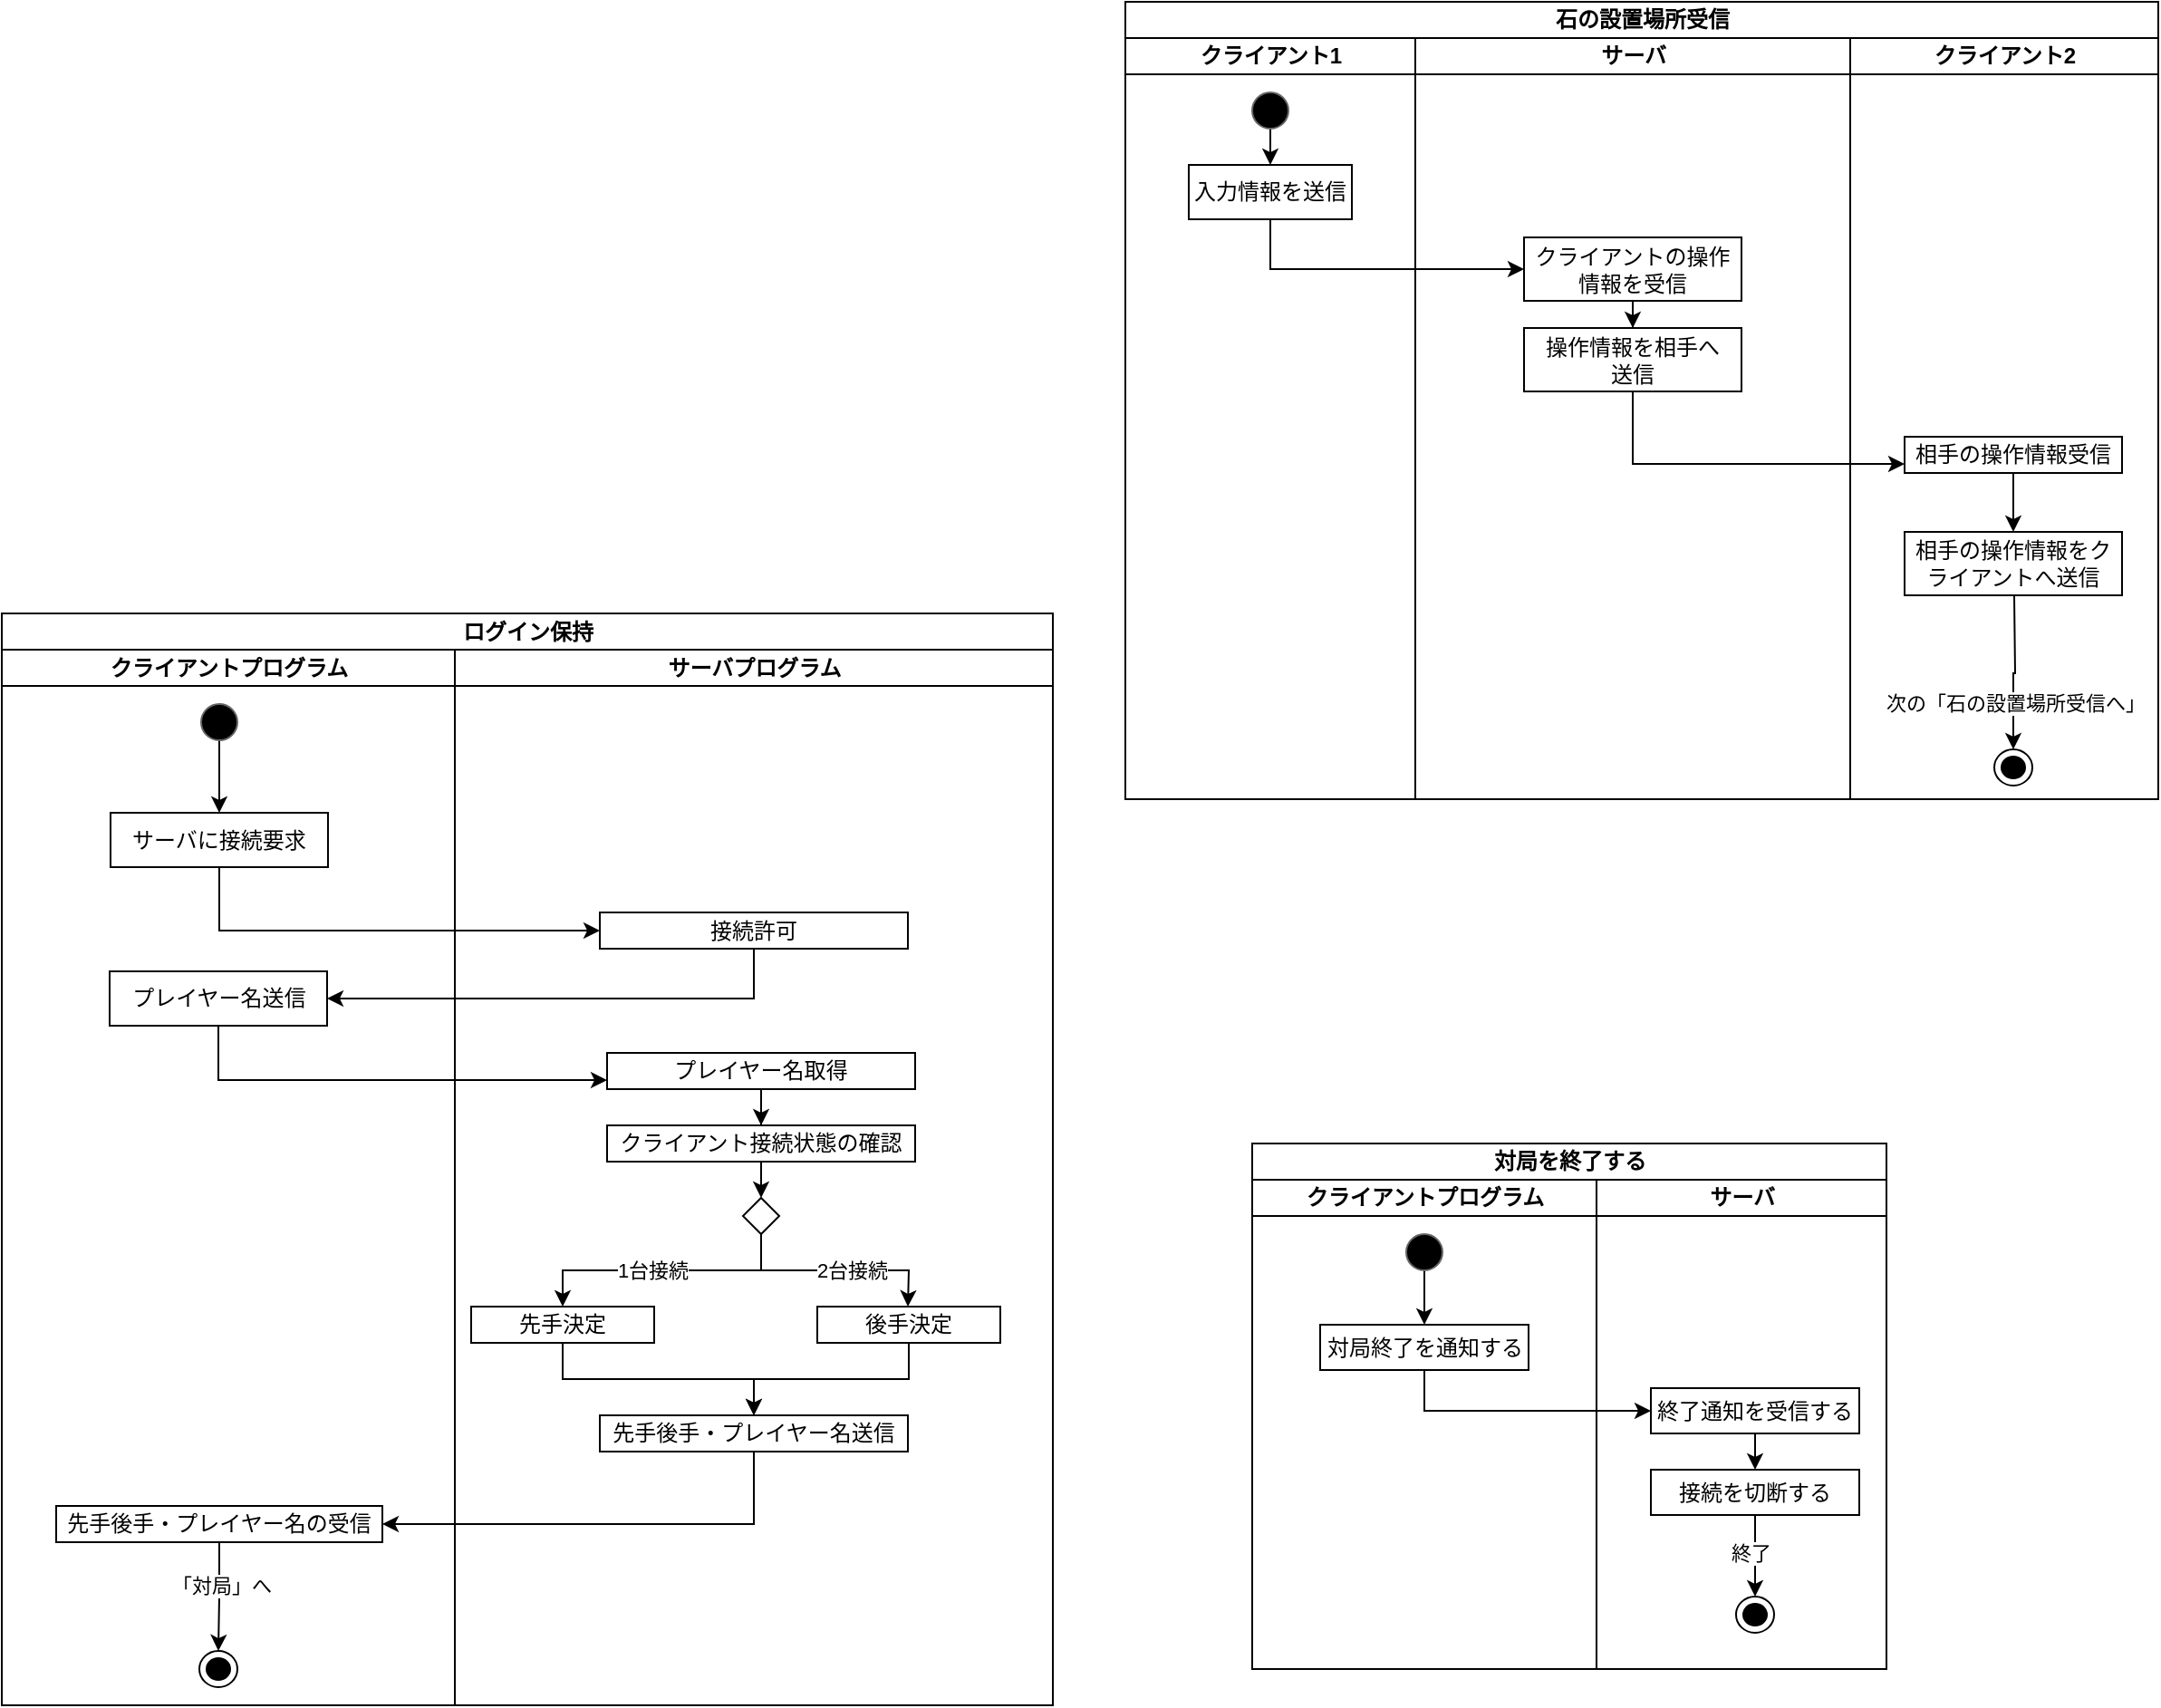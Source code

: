 <mxfile version="26.2.12">
  <diagram name="ページ1" id="blJo8V8RZGlDzMt2KCXf">
    <mxGraphModel grid="1" page="1" gridSize="10" guides="1" tooltips="1" connect="1" arrows="1" fold="1" pageScale="1" pageWidth="827" pageHeight="1169" math="0" shadow="0">
      <root>
        <mxCell id="0" />
        <mxCell id="1" parent="0" />
        <mxCell id="ICABriZi5GorXYD_xj9T-27" value="ログイン保持" style="swimlane;childLayout=stackLayout;resizeParent=1;resizeParentMax=0;startSize=20;html=1;" vertex="1" parent="1">
          <mxGeometry x="60" y="357.5" width="580" height="602.5" as="geometry" />
        </mxCell>
        <mxCell id="ICABriZi5GorXYD_xj9T-30" value="クライアントプログラム" style="swimlane;startSize=20;html=1;" vertex="1" parent="ICABriZi5GorXYD_xj9T-27">
          <mxGeometry y="20" width="250" height="582.5" as="geometry" />
        </mxCell>
        <mxCell id="ICABriZi5GorXYD_xj9T-145" style="edgeStyle=orthogonalEdgeStyle;rounded=0;orthogonalLoop=1;jettySize=auto;html=1;exitX=0.5;exitY=1;exitDx=0;exitDy=0;entryX=0.5;entryY=0;entryDx=0;entryDy=0;" edge="1" parent="ICABriZi5GorXYD_xj9T-30" source="ICABriZi5GorXYD_xj9T-31" target="ICABriZi5GorXYD_xj9T-35">
          <mxGeometry relative="1" as="geometry" />
        </mxCell>
        <mxCell id="ICABriZi5GorXYD_xj9T-31" value="" style="ellipse;whiteSpace=wrap;html=1;aspect=fixed;fillColor=light-dark(#000000, #1a1a1a);fontColor=#333333;strokeColor=#666666;" vertex="1" parent="ICABriZi5GorXYD_xj9T-30">
          <mxGeometry x="110" y="30" width="20" height="20" as="geometry" />
        </mxCell>
        <mxCell id="ICABriZi5GorXYD_xj9T-35" value="&lt;div&gt;&lt;span style=&quot;background-color: transparent; color: light-dark(rgb(0, 0, 0), rgb(255, 255, 255));&quot;&gt;サーバに接続要求&lt;/span&gt;&lt;/div&gt;" style="rounded=0;whiteSpace=wrap;html=1;" vertex="1" parent="ICABriZi5GorXYD_xj9T-30">
          <mxGeometry x="60" y="90" width="120" height="30" as="geometry" />
        </mxCell>
        <mxCell id="ICABriZi5GorXYD_xj9T-36" style="edgeStyle=orthogonalEdgeStyle;rounded=0;orthogonalLoop=1;jettySize=auto;html=1;exitX=0.5;exitY=1;exitDx=0;exitDy=0;entryX=0.5;entryY=0;entryDx=0;entryDy=0;" edge="1" parent="ICABriZi5GorXYD_xj9T-30" source="ICABriZi5GorXYD_xj9T-38" target="ICABriZi5GorXYD_xj9T-43">
          <mxGeometry relative="1" as="geometry" />
        </mxCell>
        <mxCell id="ICABriZi5GorXYD_xj9T-37" value="「対局」へ" style="edgeLabel;html=1;align=center;verticalAlign=middle;resizable=0;points=[];" vertex="1" connectable="0" parent="ICABriZi5GorXYD_xj9T-36">
          <mxGeometry x="-0.201" y="1" relative="1" as="geometry">
            <mxPoint as="offset" />
          </mxGeometry>
        </mxCell>
        <mxCell id="ICABriZi5GorXYD_xj9T-38" value="先手後手・プレイヤー名の受信" style="rounded=0;whiteSpace=wrap;html=1;" vertex="1" parent="ICABriZi5GorXYD_xj9T-30">
          <mxGeometry x="30" y="472.5" width="180" height="20" as="geometry" />
        </mxCell>
        <mxCell id="ICABriZi5GorXYD_xj9T-43" value="" style="ellipse;html=1;shape=endState;fillColor=#000000;strokeColor=#000000;" vertex="1" parent="ICABriZi5GorXYD_xj9T-30">
          <mxGeometry x="109" y="552.5" width="21" height="20" as="geometry" />
        </mxCell>
        <mxCell id="ICABriZi5GorXYD_xj9T-148" value="&lt;div&gt;&lt;span style=&quot;background-color: transparent; color: light-dark(rgb(0, 0, 0), rgb(255, 255, 255));&quot;&gt;プレイヤー名送信&lt;/span&gt;&lt;/div&gt;" style="rounded=0;whiteSpace=wrap;html=1;" vertex="1" parent="ICABriZi5GorXYD_xj9T-30">
          <mxGeometry x="59.5" y="177.5" width="120" height="30" as="geometry" />
        </mxCell>
        <mxCell id="ICABriZi5GorXYD_xj9T-44" value="サーバプログラム" style="swimlane;startSize=20;html=1;" vertex="1" parent="ICABriZi5GorXYD_xj9T-27">
          <mxGeometry x="250" y="20" width="330" height="582.5" as="geometry" />
        </mxCell>
        <mxCell id="ICABriZi5GorXYD_xj9T-46" value="接続許可" style="rounded=0;whiteSpace=wrap;html=1;" vertex="1" parent="ICABriZi5GorXYD_xj9T-44">
          <mxGeometry x="80" y="145" width="170" height="20" as="geometry" />
        </mxCell>
        <mxCell id="ICABriZi5GorXYD_xj9T-47" style="edgeStyle=orthogonalEdgeStyle;rounded=0;orthogonalLoop=1;jettySize=auto;html=1;exitX=0.5;exitY=1;exitDx=0;exitDy=0;entryX=0.5;entryY=0;entryDx=0;entryDy=0;" edge="1" parent="ICABriZi5GorXYD_xj9T-44" source="ICABriZi5GorXYD_xj9T-48" target="ICABriZi5GorXYD_xj9T-53">
          <mxGeometry relative="1" as="geometry" />
        </mxCell>
        <mxCell id="ICABriZi5GorXYD_xj9T-48" value="クライアント接続状態の確認" style="rounded=0;whiteSpace=wrap;html=1;" vertex="1" parent="ICABriZi5GorXYD_xj9T-44">
          <mxGeometry x="84" y="262.5" width="170" height="20" as="geometry" />
        </mxCell>
        <mxCell id="ICABriZi5GorXYD_xj9T-51" style="edgeStyle=orthogonalEdgeStyle;rounded=0;orthogonalLoop=1;jettySize=auto;html=1;exitX=0.5;exitY=1;exitDx=0;exitDy=0;" edge="1" parent="ICABriZi5GorXYD_xj9T-44" source="ICABriZi5GorXYD_xj9T-53" target="ICABriZi5GorXYD_xj9T-54">
          <mxGeometry relative="1" as="geometry" />
        </mxCell>
        <mxCell id="ICABriZi5GorXYD_xj9T-52" value="1台接続" style="edgeLabel;html=1;align=center;verticalAlign=middle;resizable=0;points=[];" vertex="1" connectable="0" parent="ICABriZi5GorXYD_xj9T-51">
          <mxGeometry x="0.079" relative="1" as="geometry">
            <mxPoint as="offset" />
          </mxGeometry>
        </mxCell>
        <mxCell id="ICABriZi5GorXYD_xj9T-153" style="edgeStyle=orthogonalEdgeStyle;rounded=0;orthogonalLoop=1;jettySize=auto;html=1;exitX=0.5;exitY=1;exitDx=0;exitDy=0;" edge="1" parent="ICABriZi5GorXYD_xj9T-44" source="ICABriZi5GorXYD_xj9T-53">
          <mxGeometry relative="1" as="geometry">
            <mxPoint x="250" y="362.5" as="targetPoint" />
          </mxGeometry>
        </mxCell>
        <mxCell id="ICABriZi5GorXYD_xj9T-154" value="2台接続" style="edgeLabel;html=1;align=center;verticalAlign=middle;resizable=0;points=[];" vertex="1" connectable="0" parent="ICABriZi5GorXYD_xj9T-153">
          <mxGeometry x="0.141" y="-4" relative="1" as="geometry">
            <mxPoint y="-4" as="offset" />
          </mxGeometry>
        </mxCell>
        <mxCell id="ICABriZi5GorXYD_xj9T-53" value="" style="rhombus;whiteSpace=wrap;html=1;" vertex="1" parent="ICABriZi5GorXYD_xj9T-44">
          <mxGeometry x="159" y="302.5" width="20" height="20" as="geometry" />
        </mxCell>
        <mxCell id="ICABriZi5GorXYD_xj9T-157" style="edgeStyle=orthogonalEdgeStyle;rounded=0;orthogonalLoop=1;jettySize=auto;html=1;exitX=0.5;exitY=1;exitDx=0;exitDy=0;" edge="1" parent="ICABriZi5GorXYD_xj9T-44" source="ICABriZi5GorXYD_xj9T-54" target="ICABriZi5GorXYD_xj9T-156">
          <mxGeometry relative="1" as="geometry" />
        </mxCell>
        <mxCell id="ICABriZi5GorXYD_xj9T-54" value="先手決定" style="rounded=0;whiteSpace=wrap;html=1;" vertex="1" parent="ICABriZi5GorXYD_xj9T-44">
          <mxGeometry x="9" y="362.5" width="101" height="20" as="geometry" />
        </mxCell>
        <mxCell id="ICABriZi5GorXYD_xj9T-152" style="edgeStyle=orthogonalEdgeStyle;rounded=0;orthogonalLoop=1;jettySize=auto;html=1;exitX=0.5;exitY=1;exitDx=0;exitDy=0;" edge="1" parent="ICABriZi5GorXYD_xj9T-44" source="ICABriZi5GorXYD_xj9T-151" target="ICABriZi5GorXYD_xj9T-48">
          <mxGeometry relative="1" as="geometry" />
        </mxCell>
        <mxCell id="ICABriZi5GorXYD_xj9T-151" value="プレイヤー名取得" style="rounded=0;whiteSpace=wrap;html=1;" vertex="1" parent="ICABriZi5GorXYD_xj9T-44">
          <mxGeometry x="84" y="222.5" width="170" height="20" as="geometry" />
        </mxCell>
        <mxCell id="ICABriZi5GorXYD_xj9T-158" style="edgeStyle=orthogonalEdgeStyle;rounded=0;orthogonalLoop=1;jettySize=auto;html=1;exitX=0.5;exitY=1;exitDx=0;exitDy=0;entryX=0.5;entryY=0;entryDx=0;entryDy=0;" edge="1" parent="ICABriZi5GorXYD_xj9T-44" source="ICABriZi5GorXYD_xj9T-155" target="ICABriZi5GorXYD_xj9T-156">
          <mxGeometry relative="1" as="geometry" />
        </mxCell>
        <mxCell id="ICABriZi5GorXYD_xj9T-155" value="後手決定" style="rounded=0;whiteSpace=wrap;html=1;" vertex="1" parent="ICABriZi5GorXYD_xj9T-44">
          <mxGeometry x="200" y="362.5" width="101" height="20" as="geometry" />
        </mxCell>
        <mxCell id="ICABriZi5GorXYD_xj9T-156" value="先手後手・プレイヤー名送信" style="rounded=0;whiteSpace=wrap;html=1;" vertex="1" parent="ICABriZi5GorXYD_xj9T-44">
          <mxGeometry x="80" y="422.5" width="170" height="20" as="geometry" />
        </mxCell>
        <mxCell id="ICABriZi5GorXYD_xj9T-146" style="edgeStyle=orthogonalEdgeStyle;rounded=0;orthogonalLoop=1;jettySize=auto;html=1;exitX=0.5;exitY=1;exitDx=0;exitDy=0;entryX=0;entryY=0.5;entryDx=0;entryDy=0;" edge="1" parent="ICABriZi5GorXYD_xj9T-27" source="ICABriZi5GorXYD_xj9T-35" target="ICABriZi5GorXYD_xj9T-46">
          <mxGeometry relative="1" as="geometry" />
        </mxCell>
        <mxCell id="ICABriZi5GorXYD_xj9T-149" style="edgeStyle=orthogonalEdgeStyle;rounded=0;orthogonalLoop=1;jettySize=auto;html=1;exitX=0.5;exitY=1;exitDx=0;exitDy=0;entryX=1;entryY=0.5;entryDx=0;entryDy=0;" edge="1" parent="ICABriZi5GorXYD_xj9T-27" source="ICABriZi5GorXYD_xj9T-46" target="ICABriZi5GorXYD_xj9T-148">
          <mxGeometry relative="1" as="geometry" />
        </mxCell>
        <mxCell id="ICABriZi5GorXYD_xj9T-150" style="edgeStyle=orthogonalEdgeStyle;rounded=0;orthogonalLoop=1;jettySize=auto;html=1;exitX=0.5;exitY=1;exitDx=0;exitDy=0;entryX=0;entryY=0.75;entryDx=0;entryDy=0;" edge="1" parent="ICABriZi5GorXYD_xj9T-27" source="ICABriZi5GorXYD_xj9T-148" target="ICABriZi5GorXYD_xj9T-151">
          <mxGeometry relative="1" as="geometry">
            <mxPoint x="290" y="292.5" as="targetPoint" />
          </mxGeometry>
        </mxCell>
        <mxCell id="ICABriZi5GorXYD_xj9T-159" style="edgeStyle=orthogonalEdgeStyle;rounded=0;orthogonalLoop=1;jettySize=auto;html=1;exitX=0.5;exitY=1;exitDx=0;exitDy=0;entryX=1;entryY=0.5;entryDx=0;entryDy=0;" edge="1" parent="ICABriZi5GorXYD_xj9T-27" source="ICABriZi5GorXYD_xj9T-156" target="ICABriZi5GorXYD_xj9T-38">
          <mxGeometry relative="1" as="geometry" />
        </mxCell>
        <mxCell id="ICABriZi5GorXYD_xj9T-60" value="石の設置場所受信" style="swimlane;childLayout=stackLayout;resizeParent=1;resizeParentMax=0;startSize=20;html=1;" vertex="1" parent="1">
          <mxGeometry x="680" y="20" width="570" height="440" as="geometry" />
        </mxCell>
        <mxCell id="ICABriZi5GorXYD_xj9T-61" value="クライアント1" style="swimlane;startSize=20;html=1;" vertex="1" parent="ICABriZi5GorXYD_xj9T-60">
          <mxGeometry y="20" width="160" height="420" as="geometry" />
        </mxCell>
        <mxCell id="TEwn-exQFDW3O153DHh5-3" style="edgeStyle=orthogonalEdgeStyle;rounded=0;orthogonalLoop=1;jettySize=auto;html=1;exitX=0.5;exitY=1;exitDx=0;exitDy=0;entryX=0.5;entryY=0;entryDx=0;entryDy=0;" edge="1" parent="ICABriZi5GorXYD_xj9T-61" source="TEwn-exQFDW3O153DHh5-1" target="TEwn-exQFDW3O153DHh5-2">
          <mxGeometry relative="1" as="geometry" />
        </mxCell>
        <mxCell id="TEwn-exQFDW3O153DHh5-1" value="" style="ellipse;whiteSpace=wrap;html=1;aspect=fixed;fillColor=light-dark(#000000, #1a1a1a);fontColor=#333333;strokeColor=#666666;" vertex="1" parent="ICABriZi5GorXYD_xj9T-61">
          <mxGeometry x="70" y="30" width="20" height="20" as="geometry" />
        </mxCell>
        <mxCell id="TEwn-exQFDW3O153DHh5-2" value="入力情報を送信" style="rounded=0;whiteSpace=wrap;html=1;" vertex="1" parent="ICABriZi5GorXYD_xj9T-61">
          <mxGeometry x="35" y="70" width="90" height="30" as="geometry" />
        </mxCell>
        <mxCell id="ICABriZi5GorXYD_xj9T-67" value="サーバ" style="swimlane;startSize=20;html=1;" vertex="1" parent="ICABriZi5GorXYD_xj9T-60">
          <mxGeometry x="160" y="20" width="240" height="420" as="geometry" />
        </mxCell>
        <mxCell id="TEwn-exQFDW3O153DHh5-10" style="edgeStyle=orthogonalEdgeStyle;rounded=0;orthogonalLoop=1;jettySize=auto;html=1;exitX=0.5;exitY=1;exitDx=0;exitDy=0;" edge="1" parent="ICABriZi5GorXYD_xj9T-67" source="ICABriZi5GorXYD_xj9T-113" target="ICABriZi5GorXYD_xj9T-115">
          <mxGeometry relative="1" as="geometry" />
        </mxCell>
        <mxCell id="ICABriZi5GorXYD_xj9T-113" value="クライアントの操作情報を受信" style="rounded=0;whiteSpace=wrap;html=1;" vertex="1" parent="ICABriZi5GorXYD_xj9T-67">
          <mxGeometry x="60" y="110" width="120" height="35" as="geometry" />
        </mxCell>
        <mxCell id="ICABriZi5GorXYD_xj9T-115" value="操作情報を相手へ&lt;br&gt;送信" style="rounded=0;whiteSpace=wrap;html=1;" vertex="1" parent="ICABriZi5GorXYD_xj9T-67">
          <mxGeometry x="60" y="160" width="120" height="35" as="geometry" />
        </mxCell>
        <mxCell id="ICABriZi5GorXYD_xj9T-109" value="クライアント2" style="swimlane;startSize=20;html=1;" vertex="1" parent="ICABriZi5GorXYD_xj9T-60">
          <mxGeometry x="400" y="20" width="170" height="420" as="geometry" />
        </mxCell>
        <mxCell id="ICABriZi5GorXYD_xj9T-111" value="相手の操作情報をクライアントへ送信" style="rounded=0;whiteSpace=wrap;html=1;" vertex="1" parent="ICABriZi5GorXYD_xj9T-109">
          <mxGeometry x="30" y="272.5" width="120" height="35" as="geometry" />
        </mxCell>
        <mxCell id="ICABriZi5GorXYD_xj9T-116" style="edgeStyle=orthogonalEdgeStyle;rounded=0;orthogonalLoop=1;jettySize=auto;html=1;exitX=0.5;exitY=1;exitDx=0;exitDy=0;entryX=0.5;entryY=0;entryDx=0;entryDy=0;" edge="1" parent="ICABriZi5GorXYD_xj9T-109" source="ICABriZi5GorXYD_xj9T-117" target="ICABriZi5GorXYD_xj9T-111">
          <mxGeometry relative="1" as="geometry" />
        </mxCell>
        <mxCell id="ICABriZi5GorXYD_xj9T-117" value="相手の操作情報受信" style="rounded=0;whiteSpace=wrap;html=1;" vertex="1" parent="ICABriZi5GorXYD_xj9T-109">
          <mxGeometry x="30" y="220" width="120" height="20" as="geometry" />
        </mxCell>
        <mxCell id="ICABriZi5GorXYD_xj9T-91" style="edgeStyle=orthogonalEdgeStyle;rounded=0;orthogonalLoop=1;jettySize=auto;html=1;exitX=0.5;exitY=1;exitDx=0;exitDy=0;entryX=0.5;entryY=0;entryDx=0;entryDy=0;" edge="1" parent="ICABriZi5GorXYD_xj9T-109" target="ICABriZi5GorXYD_xj9T-100">
          <mxGeometry relative="1" as="geometry">
            <mxPoint x="90" y="357.5" as="targetPoint" />
            <mxPoint x="90.5" y="307.5" as="sourcePoint" />
          </mxGeometry>
        </mxCell>
        <mxCell id="ICABriZi5GorXYD_xj9T-92" value="次の「石の設置場所受信へ」" style="edgeLabel;html=1;align=center;verticalAlign=middle;resizable=0;points=[];" connectable="0" vertex="1" parent="ICABriZi5GorXYD_xj9T-91">
          <mxGeometry x="0.41" y="1" relative="1" as="geometry">
            <mxPoint as="offset" />
          </mxGeometry>
        </mxCell>
        <mxCell id="ICABriZi5GorXYD_xj9T-100" value="" style="ellipse;html=1;shape=endState;fillColor=#000000;strokeColor=#000000;" vertex="1" parent="ICABriZi5GorXYD_xj9T-109">
          <mxGeometry x="79.5" y="392.5" width="21" height="20" as="geometry" />
        </mxCell>
        <mxCell id="TEwn-exQFDW3O153DHh5-5" style="edgeStyle=orthogonalEdgeStyle;rounded=0;orthogonalLoop=1;jettySize=auto;html=1;exitX=0.5;exitY=1;exitDx=0;exitDy=0;entryX=0;entryY=0.5;entryDx=0;entryDy=0;" edge="1" parent="ICABriZi5GorXYD_xj9T-60" source="TEwn-exQFDW3O153DHh5-2" target="ICABriZi5GorXYD_xj9T-113">
          <mxGeometry relative="1" as="geometry">
            <mxPoint x="260" y="160" as="targetPoint" />
          </mxGeometry>
        </mxCell>
        <mxCell id="TEwn-exQFDW3O153DHh5-8" style="edgeStyle=orthogonalEdgeStyle;rounded=0;orthogonalLoop=1;jettySize=auto;html=1;exitX=0.5;exitY=1;exitDx=0;exitDy=0;entryX=0;entryY=0.75;entryDx=0;entryDy=0;" edge="1" parent="ICABriZi5GorXYD_xj9T-60" source="ICABriZi5GorXYD_xj9T-115" target="ICABriZi5GorXYD_xj9T-117">
          <mxGeometry relative="1" as="geometry" />
        </mxCell>
        <mxCell id="ICABriZi5GorXYD_xj9T-128" value="対局を終了する" style="swimlane;childLayout=stackLayout;resizeParent=1;resizeParentMax=0;startSize=20;html=1;" vertex="1" parent="1">
          <mxGeometry x="750" y="650" width="350" height="290" as="geometry" />
        </mxCell>
        <mxCell id="ICABriZi5GorXYD_xj9T-131" value="クライアントプログラム" style="swimlane;startSize=20;html=1;" vertex="1" parent="ICABriZi5GorXYD_xj9T-128">
          <mxGeometry y="20" width="190" height="270" as="geometry" />
        </mxCell>
        <mxCell id="ICABriZi5GorXYD_xj9T-132" value="対局終了を通知する" style="rounded=0;whiteSpace=wrap;html=1;" vertex="1" parent="ICABriZi5GorXYD_xj9T-131">
          <mxGeometry x="37.5" y="80" width="115" height="25" as="geometry" />
        </mxCell>
        <mxCell id="ICABriZi5GorXYD_xj9T-139" style="edgeStyle=orthogonalEdgeStyle;rounded=0;orthogonalLoop=1;jettySize=auto;html=1;exitX=0.5;exitY=1;exitDx=0;exitDy=0;entryX=0.5;entryY=0;entryDx=0;entryDy=0;" edge="1" parent="ICABriZi5GorXYD_xj9T-131" source="ICABriZi5GorXYD_xj9T-140" target="ICABriZi5GorXYD_xj9T-132">
          <mxGeometry relative="1" as="geometry" />
        </mxCell>
        <mxCell id="ICABriZi5GorXYD_xj9T-140" value="" style="ellipse;whiteSpace=wrap;html=1;aspect=fixed;fillColor=light-dark(#000000, #1a1a1a);fontColor=#333333;strokeColor=#666666;" vertex="1" parent="ICABriZi5GorXYD_xj9T-131">
          <mxGeometry x="85" y="30" width="20" height="20" as="geometry" />
        </mxCell>
        <mxCell id="TEwn-exQFDW3O153DHh5-13" style="edgeStyle=orthogonalEdgeStyle;rounded=0;orthogonalLoop=1;jettySize=auto;html=1;exitX=0.5;exitY=1;exitDx=0;exitDy=0;entryX=0;entryY=0.5;entryDx=0;entryDy=0;" edge="1" parent="ICABriZi5GorXYD_xj9T-128" source="ICABriZi5GorXYD_xj9T-132" target="TEwn-exQFDW3O153DHh5-14">
          <mxGeometry relative="1" as="geometry">
            <mxPoint x="320" y="170" as="targetPoint" />
          </mxGeometry>
        </mxCell>
        <mxCell id="ICABriZi5GorXYD_xj9T-142" value="サーバ" style="swimlane;startSize=20;html=1;" vertex="1" parent="ICABriZi5GorXYD_xj9T-128">
          <mxGeometry x="190" y="20" width="160" height="270" as="geometry" />
        </mxCell>
        <mxCell id="TEwn-exQFDW3O153DHh5-34" style="edgeStyle=orthogonalEdgeStyle;rounded=0;orthogonalLoop=1;jettySize=auto;html=1;exitX=0.5;exitY=1;exitDx=0;exitDy=0;entryX=0.5;entryY=0;entryDx=0;entryDy=0;" edge="1" parent="ICABriZi5GorXYD_xj9T-142" source="TEwn-exQFDW3O153DHh5-14" target="TEwn-exQFDW3O153DHh5-32">
          <mxGeometry relative="1" as="geometry" />
        </mxCell>
        <mxCell id="TEwn-exQFDW3O153DHh5-14" value="終了通知を受信する" style="rounded=0;whiteSpace=wrap;html=1;" vertex="1" parent="ICABriZi5GorXYD_xj9T-142">
          <mxGeometry x="30" y="115" width="115" height="25" as="geometry" />
        </mxCell>
        <mxCell id="ICABriZi5GorXYD_xj9T-138" value="" style="ellipse;html=1;shape=endState;fillColor=#000000;strokeColor=#000000;" vertex="1" parent="ICABriZi5GorXYD_xj9T-142">
          <mxGeometry x="77" y="230.0" width="21" height="20" as="geometry" />
        </mxCell>
        <mxCell id="TEwn-exQFDW3O153DHh5-35" style="edgeStyle=orthogonalEdgeStyle;rounded=0;orthogonalLoop=1;jettySize=auto;html=1;exitX=0.5;exitY=1;exitDx=0;exitDy=0;entryX=0.5;entryY=0;entryDx=0;entryDy=0;" edge="1" parent="ICABriZi5GorXYD_xj9T-142" source="TEwn-exQFDW3O153DHh5-32" target="ICABriZi5GorXYD_xj9T-138">
          <mxGeometry relative="1" as="geometry" />
        </mxCell>
        <mxCell id="TEwn-exQFDW3O153DHh5-36" value="終了" style="edgeLabel;html=1;align=center;verticalAlign=middle;resizable=0;points=[];" connectable="0" vertex="1" parent="TEwn-exQFDW3O153DHh5-35">
          <mxGeometry x="-0.065" y="-3" relative="1" as="geometry">
            <mxPoint as="offset" />
          </mxGeometry>
        </mxCell>
        <mxCell id="TEwn-exQFDW3O153DHh5-32" value="接続を切断する" style="rounded=0;whiteSpace=wrap;html=1;" vertex="1" parent="ICABriZi5GorXYD_xj9T-142">
          <mxGeometry x="30" y="160" width="115" height="25" as="geometry" />
        </mxCell>
      </root>
    </mxGraphModel>
  </diagram>
</mxfile>
